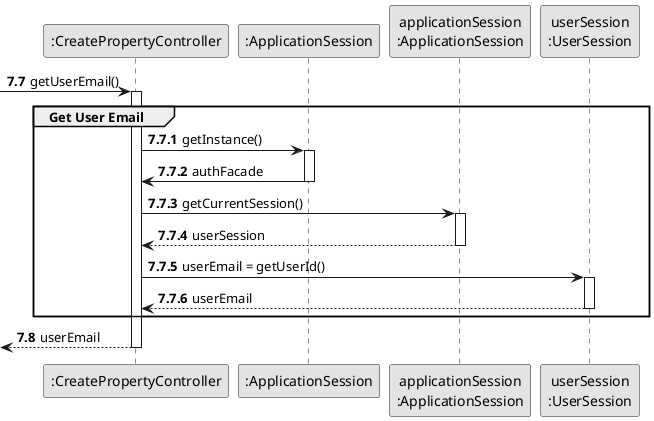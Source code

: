 @startuml
skinparam monochrome true
skinparam packageStyle rectangle
skinparam shadowing false\



participant ":CreatePropertyController" as CTRL
participant ":ApplicationSession" as _APP
participant "applicationSession\n:ApplicationSession" as APP
participant "userSession\n:UserSession" as SESSION

autonumber 7.7

     -> CTRL : getUserEmail()
     activate CTRL

autonumber 7.7.1

    group Get User Email

             CTRL -> _APP: getInstance()
             activate _APP
             _APP -> CTRL: authFacade
             deactivate _APP

             CTRL -> APP: getCurrentSession()
             activate APP

                 APP --> CTRL: userSession
             deactivate APP

             CTRL -> SESSION: userEmail = getUserId()
             activate SESSION

                 SESSION --> CTRL: userEmail
             deactivate SESSION

             end group

    autonumber 7.8

    <-- CTRL : userEmail
    deactivate CTRL

@enduml